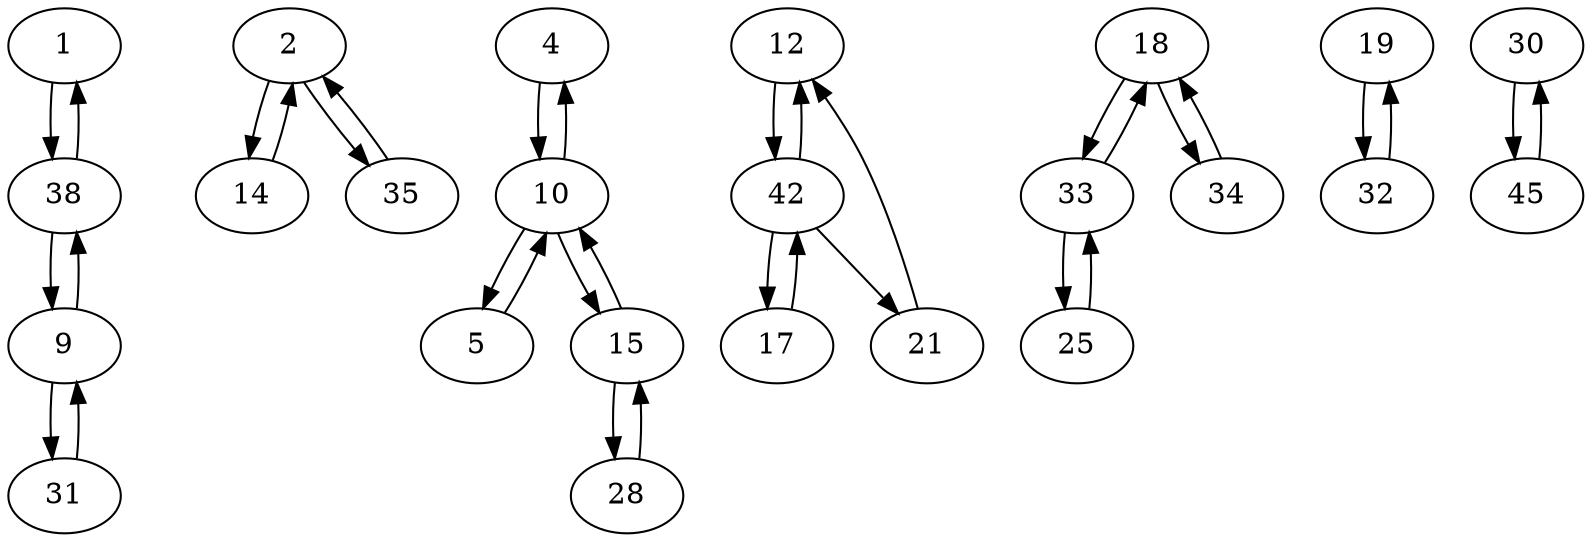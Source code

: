 digraph G {
  1 -> 38;
  2 -> 14;
  2 -> 35;
  4 -> 10;
  5 -> 10;
  9 -> 31;
  9 -> 38;
  10 -> 4;
  10 -> 5;
  10 -> 15;
  12 -> 42;
  14 -> 2;
  15 -> 10;
  15 -> 28;
  17 -> 42;
  18 -> 33;
  18 -> 34;
  19 -> 32;
  21 -> 12;
  25 -> 33;
  28 -> 15;
  30 -> 45;
  31 -> 9;
  32 -> 19;
  33 -> 18;
  33 -> 25;
  34 -> 18;
  35 -> 2;
  38 -> 1;
  38 -> 9;
  42 -> 12;
  42 -> 17;
  42 -> 21;
  45 -> 30;
}